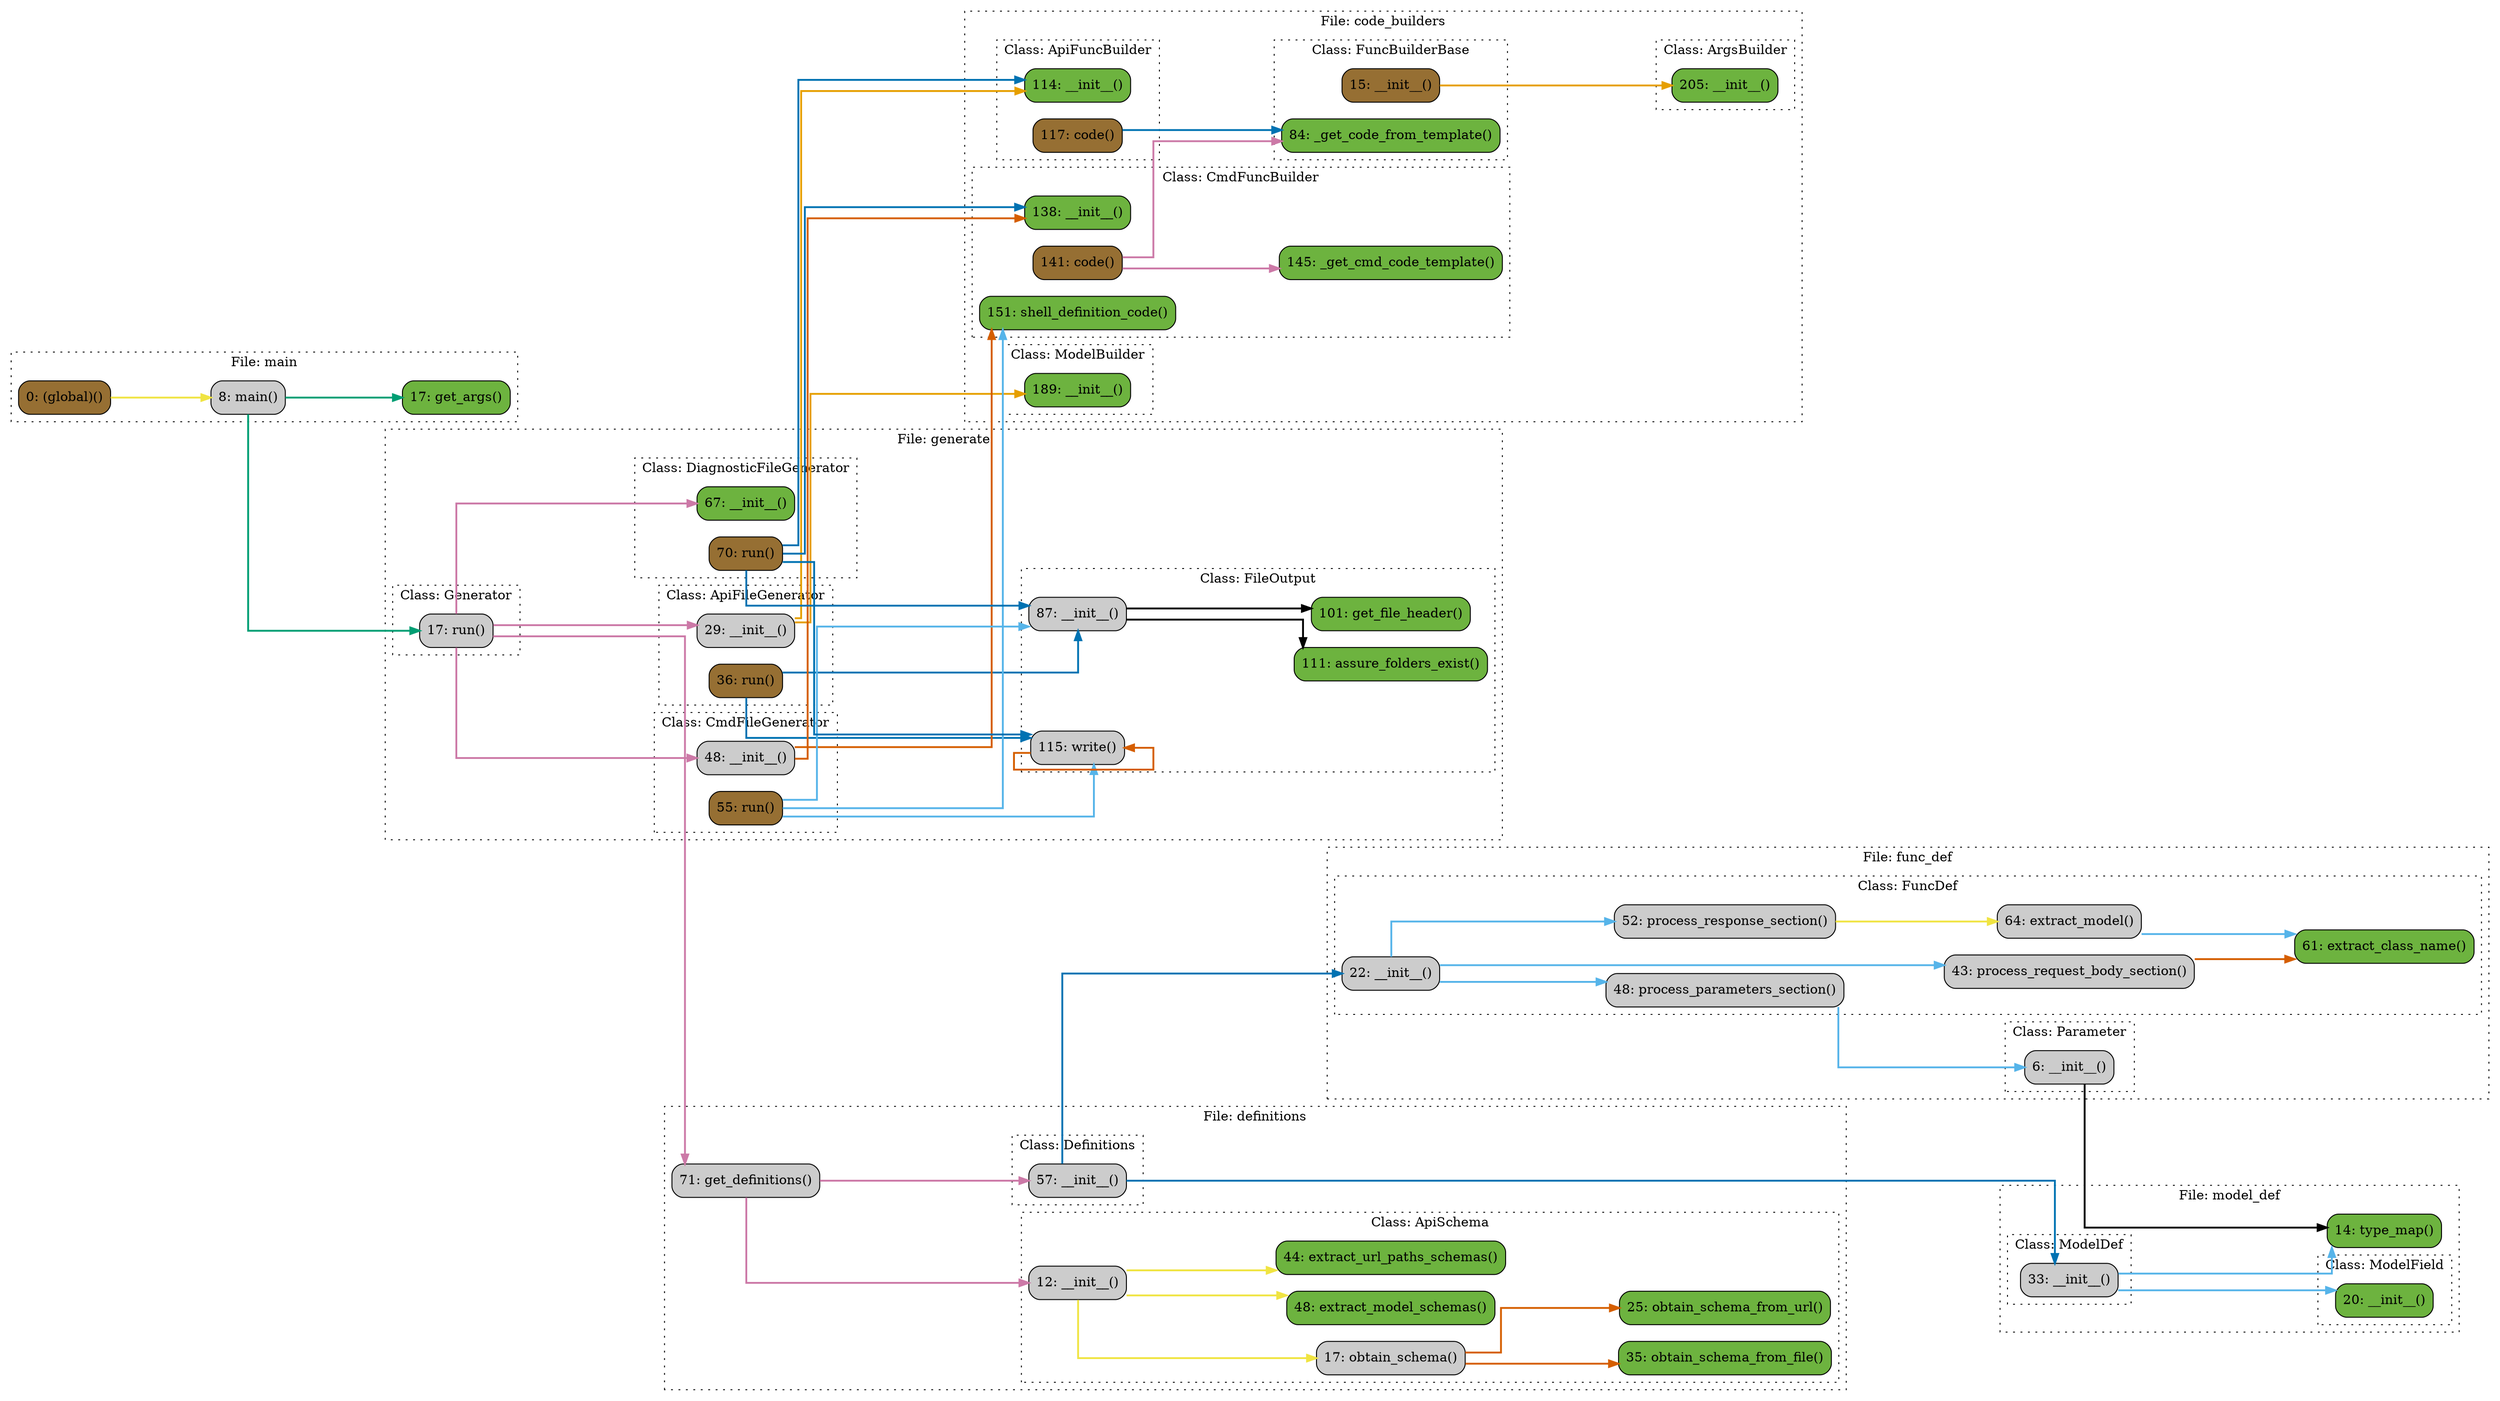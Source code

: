 digraph G {
concentrate=true;
splines="ortho";
rankdir="LR";
ranksep=1.5

node_25a018a1 [label="114: __init__()" name="code_builders::ApiFuncBuilder.__init__" shape="rect" style="rounded,filled" fillcolor="#6db33f" ];
node_abd63a15 [label="117: code()" name="code_builders::ApiFuncBuilder.code" shape="rect" style="rounded,filled" fillcolor="#966F33" ];
node_b10c5672 [label="205: __init__()" name="code_builders::ArgsBuilder.__init__" shape="rect" style="rounded,filled" fillcolor="#6db33f" ];
node_2195f4d3 [label="138: __init__()" name="code_builders::CmdFuncBuilder.__init__" shape="rect" style="rounded,filled" fillcolor="#6db33f" ];
node_39e48b79 [label="145: _get_cmd_code_template()" name="code_builders::CmdFuncBuilder._get_cmd_code_template" shape="rect" style="rounded,filled" fillcolor="#6db33f" ];
node_5e7e0777 [label="141: code()" name="code_builders::CmdFuncBuilder.code" shape="rect" style="rounded,filled" fillcolor="#966F33" ];
node_8e6b6a8d [label="151: shell_definition_code()" name="code_builders::CmdFuncBuilder.shell_definition_code" shape="rect" style="rounded,filled" fillcolor="#6db33f" ];
node_a0202211 [label="15: __init__()" name="code_builders::FuncBuilderBase.__init__" shape="rect" style="rounded,filled" fillcolor="#966F33" ];
node_082d5bb3 [label="84: _get_code_from_template()" name="code_builders::FuncBuilderBase._get_code_from_template" shape="rect" style="rounded,filled" fillcolor="#6db33f" ];
node_3f40a73b [label="189: __init__()" name="code_builders::ModelBuilder.__init__" shape="rect" style="rounded,filled" fillcolor="#6db33f" ];
node_eb990a6c [label="12: __init__()" name="definitions::ApiSchema.__init__" shape="rect" style="rounded,filled" fillcolor="#cccccc" ];
node_df925c6b [label="48: extract_model_schemas()" name="definitions::ApiSchema.extract_model_schemas" shape="rect" style="rounded,filled" fillcolor="#6db33f" ];
node_a56d440e [label="44: extract_url_paths_schemas()" name="definitions::ApiSchema.extract_url_paths_schemas" shape="rect" style="rounded,filled" fillcolor="#6db33f" ];
node_470187f6 [label="17: obtain_schema()" name="definitions::ApiSchema.obtain_schema" shape="rect" style="rounded,filled" fillcolor="#cccccc" ];
node_f1346914 [label="35: obtain_schema_from_file()" name="definitions::ApiSchema.obtain_schema_from_file" shape="rect" style="rounded,filled" fillcolor="#6db33f" ];
node_655cc3d7 [label="25: obtain_schema_from_url()" name="definitions::ApiSchema.obtain_schema_from_url" shape="rect" style="rounded,filled" fillcolor="#6db33f" ];
node_5ee06e6d [label="57: __init__()" name="definitions::Definitions.__init__" shape="rect" style="rounded,filled" fillcolor="#cccccc" ];
node_f8330a9f [label="71: get_definitions()" name="definitions::get_definitions" shape="rect" style="rounded,filled" fillcolor="#cccccc" ];
node_caef9902 [label="22: __init__()" name="func_def::FuncDef.__init__" shape="rect" style="rounded,filled" fillcolor="#cccccc" ];
node_8ee3fdf5 [label="61: extract_class_name()" name="func_def::FuncDef.extract_class_name" shape="rect" style="rounded,filled" fillcolor="#6db33f" ];
node_efe328a2 [label="64: extract_model()" name="func_def::FuncDef.extract_model" shape="rect" style="rounded,filled" fillcolor="#cccccc" ];
node_f96d9282 [label="48: process_parameters_section()" name="func_def::FuncDef.process_parameters_section" shape="rect" style="rounded,filled" fillcolor="#cccccc" ];
node_df346146 [label="43: process_request_body_section()" name="func_def::FuncDef.process_request_body_section" shape="rect" style="rounded,filled" fillcolor="#cccccc" ];
node_048cb79c [label="52: process_response_section()" name="func_def::FuncDef.process_response_section" shape="rect" style="rounded,filled" fillcolor="#cccccc" ];
node_212c5440 [label="6: __init__()" name="func_def::Parameter.__init__" shape="rect" style="rounded,filled" fillcolor="#cccccc" ];
node_e51c6f39 [label="29: __init__()" name="generate::ApiFileGenerator.__init__" shape="rect" style="rounded,filled" fillcolor="#cccccc" ];
node_27be53cd [label="36: run()" name="generate::ApiFileGenerator.run" shape="rect" style="rounded,filled" fillcolor="#966F33" ];
node_54587a16 [label="48: __init__()" name="generate::CmdFileGenerator.__init__" shape="rect" style="rounded,filled" fillcolor="#cccccc" ];
node_90817c22 [label="55: run()" name="generate::CmdFileGenerator.run" shape="rect" style="rounded,filled" fillcolor="#966F33" ];
node_9fcdb913 [label="67: __init__()" name="generate::DiagnosticFileGenerator.__init__" shape="rect" style="rounded,filled" fillcolor="#6db33f" ];
node_b8bb91f5 [label="70: run()" name="generate::DiagnosticFileGenerator.run" shape="rect" style="rounded,filled" fillcolor="#966F33" ];
node_68d5d558 [label="87: __init__()" name="generate::FileOutput.__init__" shape="rect" style="rounded,filled" fillcolor="#cccccc" ];
node_f31a013f [label="111: assure_folders_exist()" name="generate::FileOutput.assure_folders_exist" shape="rect" style="rounded,filled" fillcolor="#6db33f" ];
node_05087300 [label="101: get_file_header()" name="generate::FileOutput.get_file_header" shape="rect" style="rounded,filled" fillcolor="#6db33f" ];
node_8fd1dc8e [label="115: write()" name="generate::FileOutput.write" shape="rect" style="rounded,filled" fillcolor="#cccccc" ];
node_44e86627 [label="17: run()" name="generate::Generator.run" shape="rect" style="rounded,filled" fillcolor="#cccccc" ];
node_7db96254 [label="0: (global)()" name="main::(global)" shape="rect" style="rounded,filled" fillcolor="#966F33" ];
node_bc1d06e7 [label="17: get_args()" name="main::get_args" shape="rect" style="rounded,filled" fillcolor="#6db33f" ];
node_adab979b [label="8: main()" name="main::main" shape="rect" style="rounded,filled" fillcolor="#cccccc" ];
node_2c28fc6a [label="33: __init__()" name="model_def::ModelDef.__init__" shape="rect" style="rounded,filled" fillcolor="#cccccc" ];
node_0e86c520 [label="20: __init__()" name="model_def::ModelField.__init__" shape="rect" style="rounded,filled" fillcolor="#6db33f" ];
node_cb0bce63 [label="14: type_map()" name="model_def::type_map" shape="rect" style="rounded,filled" fillcolor="#6db33f" ];
node_abd63a15 -> node_082d5bb3 [color="#0072B2" penwidth="2"];
node_5e7e0777 -> node_39e48b79 [color="#CC79A7" penwidth="2"];
node_5e7e0777 -> node_082d5bb3 [color="#CC79A7" penwidth="2"];
node_a0202211 -> node_b10c5672 [color="#E69F00" penwidth="2"];
node_eb990a6c -> node_df925c6b [color="#F0E442" penwidth="2"];
node_eb990a6c -> node_a56d440e [color="#F0E442" penwidth="2"];
node_eb990a6c -> node_470187f6 [color="#F0E442" penwidth="2"];
node_470187f6 -> node_f1346914 [color="#D55E00" penwidth="2"];
node_470187f6 -> node_655cc3d7 [color="#D55E00" penwidth="2"];
node_5ee06e6d -> node_caef9902 [color="#0072B2" penwidth="2"];
node_5ee06e6d -> node_2c28fc6a [color="#0072B2" penwidth="2"];
node_f8330a9f -> node_eb990a6c [color="#CC79A7" penwidth="2"];
node_f8330a9f -> node_5ee06e6d [color="#CC79A7" penwidth="2"];
node_caef9902 -> node_f96d9282 [color="#56B4E9" penwidth="2"];
node_caef9902 -> node_df346146 [color="#56B4E9" penwidth="2"];
node_caef9902 -> node_048cb79c [color="#56B4E9" penwidth="2"];
node_efe328a2 -> node_8ee3fdf5 [color="#56B4E9" penwidth="2"];
node_efe328a2 -> node_8ee3fdf5 [color="#56B4E9" penwidth="2"];
node_f96d9282 -> node_212c5440 [color="#56B4E9" penwidth="2"];
node_df346146 -> node_8ee3fdf5 [color="#D55E00" penwidth="2"];
node_048cb79c -> node_efe328a2 [color="#F0E442" penwidth="2"];
node_212c5440 -> node_cb0bce63 [color="#000000" penwidth="2"];
node_e51c6f39 -> node_25a018a1 [color="#E69F00" penwidth="2"];
node_e51c6f39 -> node_3f40a73b [color="#E69F00" penwidth="2"];
node_27be53cd -> node_68d5d558 [color="#0072B2" penwidth="2"];
node_27be53cd -> node_8fd1dc8e [color="#0072B2" penwidth="2"];
node_54587a16 -> node_2195f4d3 [color="#D55E00" penwidth="2"];
node_54587a16 -> node_8e6b6a8d [color="#D55E00" penwidth="2"];
node_90817c22 -> node_8e6b6a8d [color="#56B4E9" penwidth="2"];
node_90817c22 -> node_68d5d558 [color="#56B4E9" penwidth="2"];
node_90817c22 -> node_8fd1dc8e [color="#56B4E9" penwidth="2"];
node_b8bb91f5 -> node_25a018a1 [color="#0072B2" penwidth="2"];
node_b8bb91f5 -> node_2195f4d3 [color="#0072B2" penwidth="2"];
node_b8bb91f5 -> node_68d5d558 [color="#0072B2" penwidth="2"];
node_b8bb91f5 -> node_8fd1dc8e [color="#0072B2" penwidth="2"];
node_68d5d558 -> node_f31a013f [color="#000000" penwidth="2"];
node_68d5d558 -> node_05087300 [color="#000000" penwidth="2"];
node_8fd1dc8e -> node_8fd1dc8e [color="#D55E00" penwidth="2"];
node_8fd1dc8e -> node_8fd1dc8e [color="#D55E00" penwidth="2"];
node_8fd1dc8e -> node_8fd1dc8e [color="#D55E00" penwidth="2"];
node_8fd1dc8e -> node_8fd1dc8e [color="#D55E00" penwidth="2"];
node_8fd1dc8e -> node_8fd1dc8e [color="#D55E00" penwidth="2"];
node_44e86627 -> node_f8330a9f [color="#CC79A7" penwidth="2"];
node_44e86627 -> node_e51c6f39 [color="#CC79A7" penwidth="2"];
node_44e86627 -> node_54587a16 [color="#CC79A7" penwidth="2"];
node_44e86627 -> node_9fcdb913 [color="#CC79A7" penwidth="2"];
node_7db96254 -> node_adab979b [color="#F0E442" penwidth="2"];
node_adab979b -> node_44e86627 [color="#009E73" penwidth="2"];
node_adab979b -> node_bc1d06e7 [color="#009E73" penwidth="2"];
node_2c28fc6a -> node_0e86c520 [color="#56B4E9" penwidth="2"];
node_2c28fc6a -> node_cb0bce63 [color="#56B4E9" penwidth="2"];
node_2c28fc6a -> node_cb0bce63 [color="#56B4E9" penwidth="2"];
subgraph cluster_61c5e45d {
    label="File: code_builders";
    name="code_builders";
    style="filled";
    graph[style=dotted];
    subgraph cluster_c81f7319 {
        node_a0202211 node_082d5bb3;
        label="Class: FuncBuilderBase";
        name="FuncBuilderBase";
        style="filled";
        graph[style=dotted];
    };
    subgraph cluster_21e0d2ae {
        node_25a018a1 node_abd63a15;
        label="Class: ApiFuncBuilder";
        name="ApiFuncBuilder";
        style="filled";
        graph[style=dotted];
    };
    subgraph cluster_f7c6de69 {
        node_2195f4d3 node_5e7e0777 node_39e48b79 node_8e6b6a8d;
        label="Class: CmdFuncBuilder";
        name="CmdFuncBuilder";
        style="filled";
        graph[style=dotted];
    };
    subgraph cluster_312e5c72 {
        node_3f40a73b;
        label="Class: ModelBuilder";
        name="ModelBuilder";
        style="filled";
        graph[style=dotted];
    };
    subgraph cluster_4a315693 {
        node_b10c5672;
        label="Class: ArgsBuilder";
        name="ArgsBuilder";
        style="filled";
        graph[style=dotted];
    };
};
subgraph cluster_463daf9c {
    node_f8330a9f;
    label="File: definitions";
    name="definitions";
    style="filled";
    graph[style=dotted];
    subgraph cluster_7f1e94a6 {
        node_eb990a6c node_470187f6 node_655cc3d7 node_f1346914 node_a56d440e node_df925c6b;
        label="Class: ApiSchema";
        name="ApiSchema";
        style="filled";
        graph[style=dotted];
    };
    subgraph cluster_70f72663 {
        node_5ee06e6d;
        label="Class: Definitions";
        name="Definitions";
        style="filled";
        graph[style=dotted];
    };
};
subgraph cluster_f150cb8b {
    label="File: func_def";
    name="func_def";
    style="filled";
    graph[style=dotted];
    subgraph cluster_0b1ad6f6 {
        node_212c5440;
        label="Class: Parameter";
        name="Parameter";
        style="filled";
        graph[style=dotted];
    };
    subgraph cluster_21b6ce1c {
        node_caef9902 node_df346146 node_f96d9282 node_048cb79c node_8ee3fdf5 node_efe328a2;
        label="Class: FuncDef";
        name="FuncDef";
        style="filled";
        graph[style=dotted];
    };
};
subgraph cluster_de2450be {
    label="File: generate";
    name="generate";
    style="filled";
    graph[style=dotted];
    subgraph cluster_ad09ca4d {
        node_44e86627;
        label="Class: Generator";
        name="Generator";
        style="filled";
        graph[style=dotted];
    };
    subgraph cluster_92f5563c {
        node_e51c6f39 node_27be53cd;
        label="Class: ApiFileGenerator";
        name="ApiFileGenerator";
        style="filled";
        graph[style=dotted];
    };
    subgraph cluster_a18b4f58 {
        node_54587a16 node_90817c22;
        label="Class: CmdFileGenerator";
        name="CmdFileGenerator";
        style="filled";
        graph[style=dotted];
    };
    subgraph cluster_a35ed870 {
        node_9fcdb913 node_b8bb91f5;
        label="Class: DiagnosticFileGenerator";
        name="DiagnosticFileGenerator";
        style="filled";
        graph[style=dotted];
    };
    subgraph cluster_48d40ac2 {
        node_68d5d558 node_05087300 node_f31a013f node_8fd1dc8e;
        label="Class: FileOutput";
        name="FileOutput";
        style="filled";
        graph[style=dotted];
    };
};
subgraph cluster_caf3930a {
    node_adab979b node_bc1d06e7 node_7db96254;
    label="File: main";
    name="main";
    style="filled";
    graph[style=dotted];
};
subgraph cluster_453f9b71 {
    node_cb0bce63;
    label="File: model_def";
    name="model_def";
    style="filled";
    graph[style=dotted];
    subgraph cluster_421f9857 {
        node_0e86c520;
        label="Class: ModelField";
        name="ModelField";
        style="filled";
        graph[style=dotted];
    };
    subgraph cluster_ba04cf6c {
        node_2c28fc6a;
        label="Class: ModelDef";
        name="ModelDef";
        style="filled";
        graph[style=dotted];
    };
};
}
